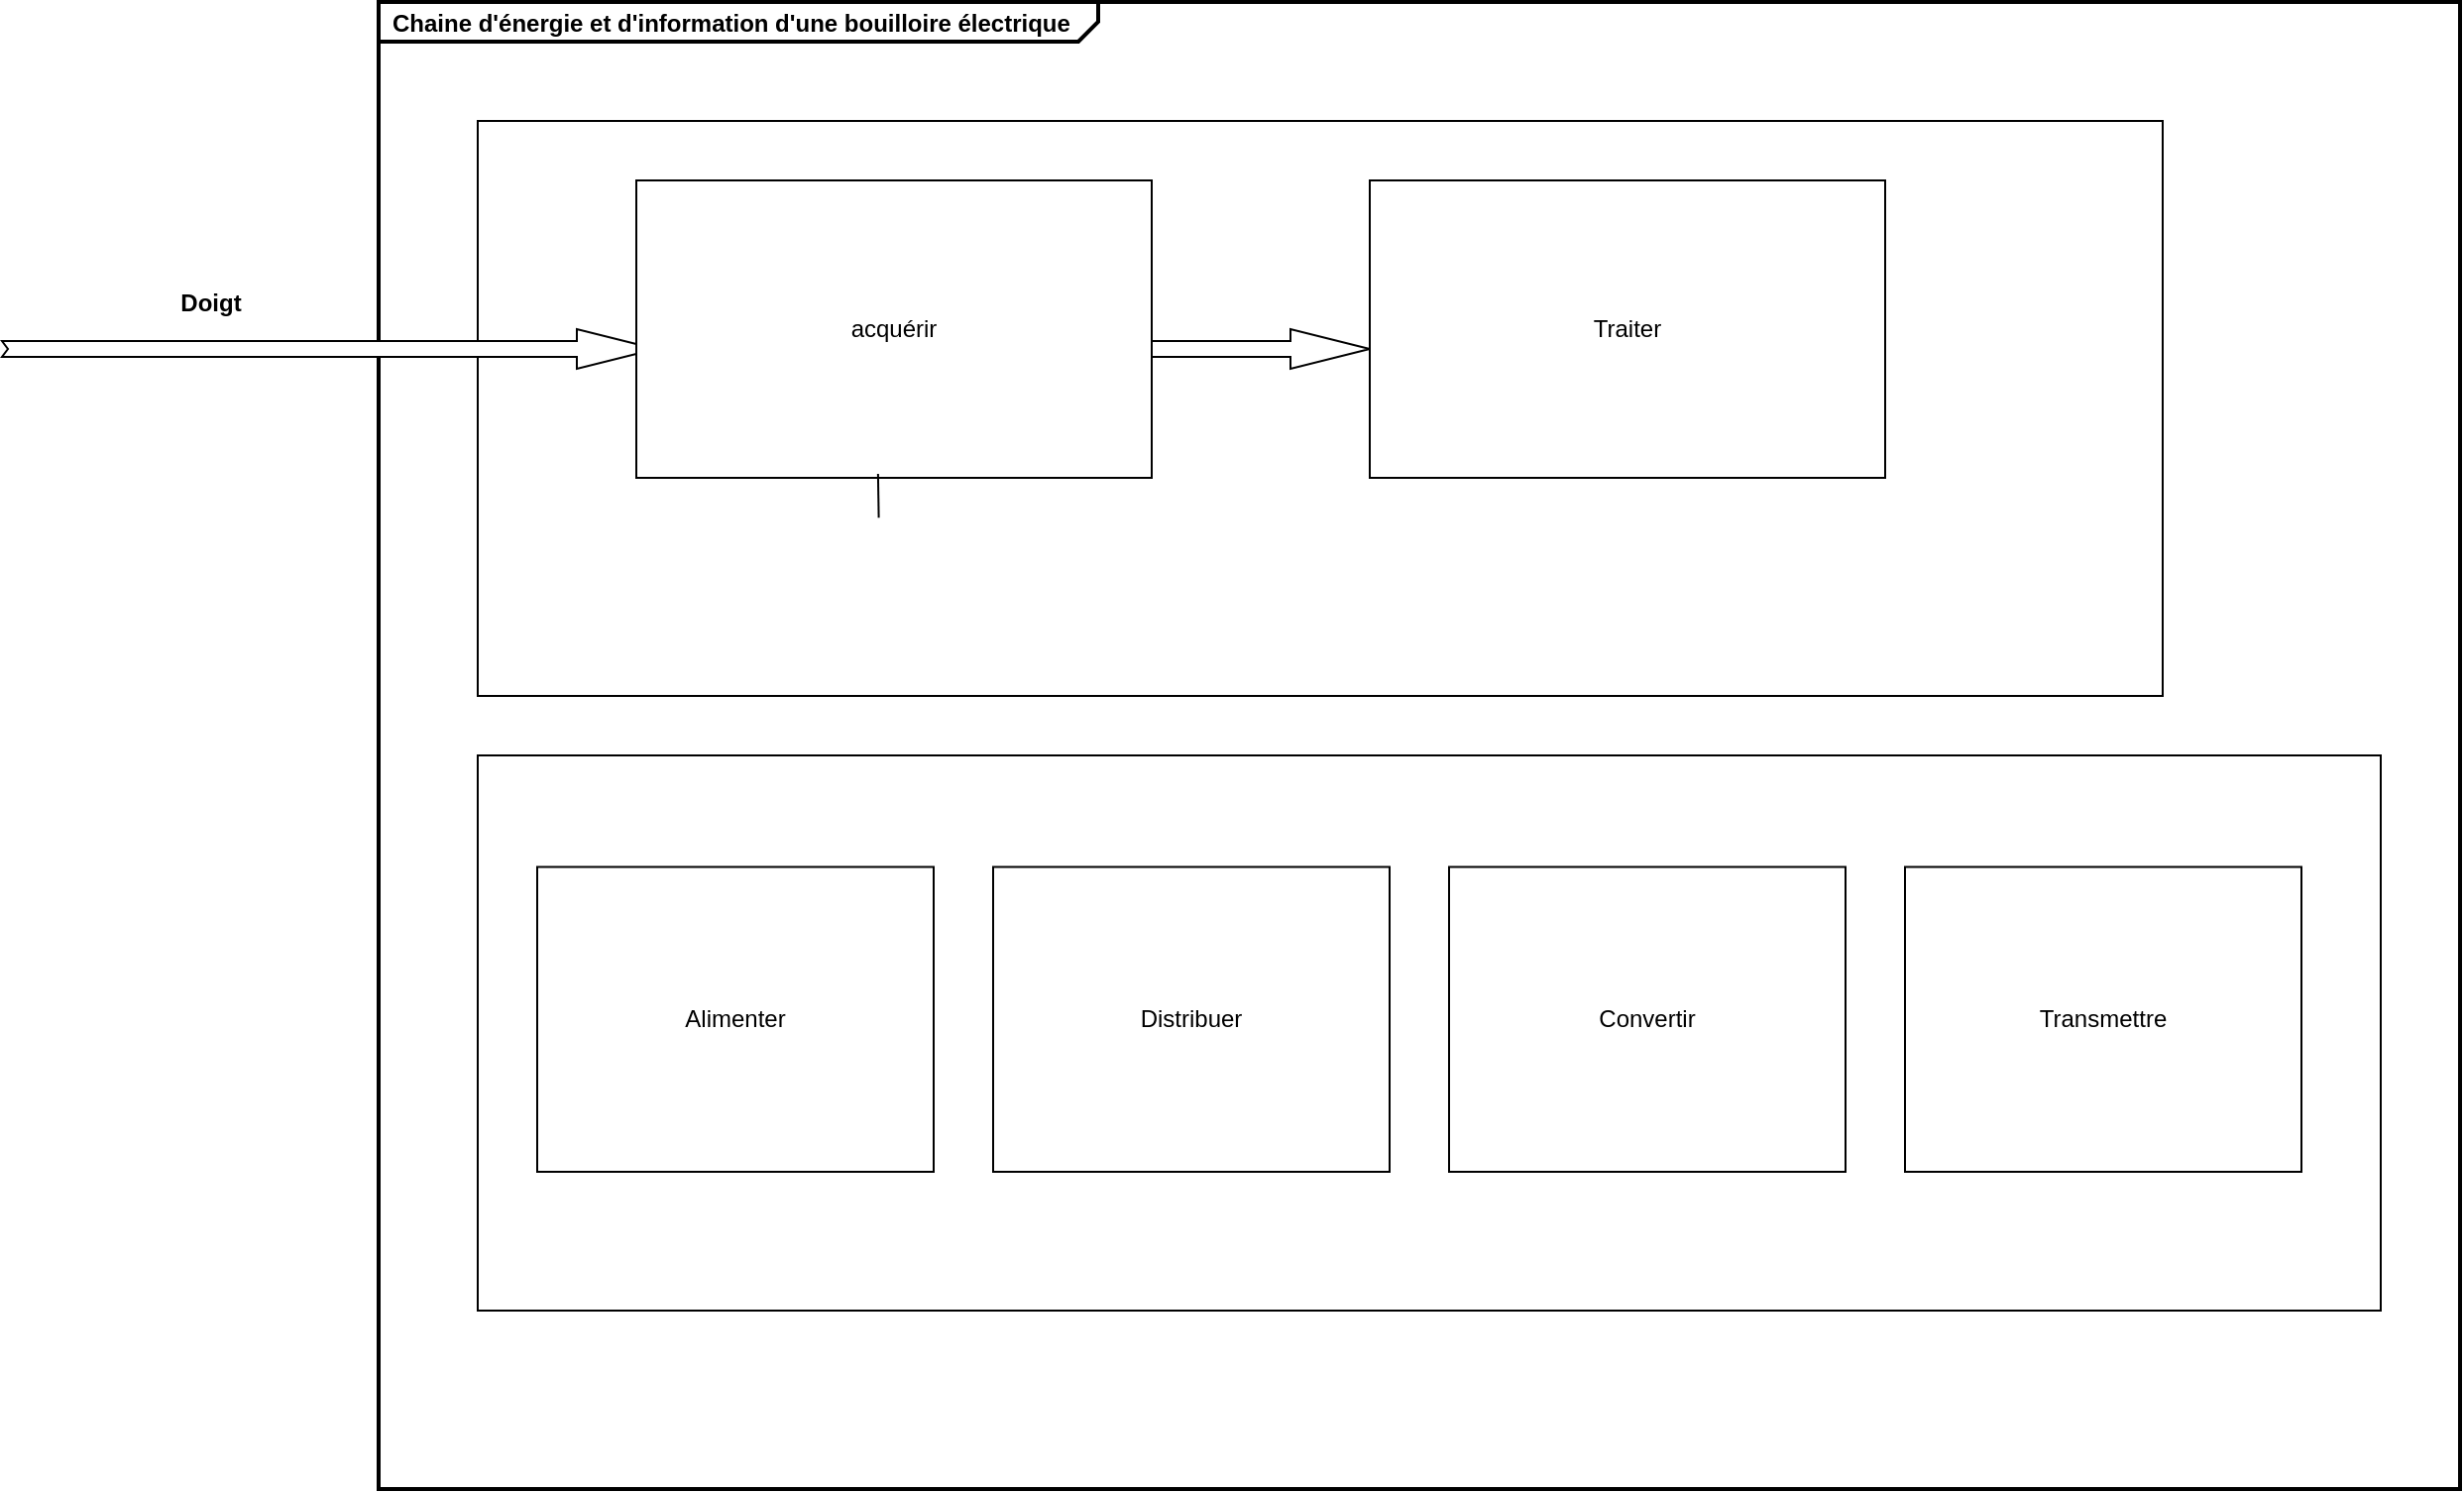 <mxfile version="24.7.12">
  <diagram name="Page-1" id="Zjmr0gaHATwRoAC2WolZ">
    <mxGraphModel dx="2421" dy="1984" grid="1" gridSize="10" guides="1" tooltips="1" connect="1" arrows="1" fold="1" page="1" pageScale="1" pageWidth="827" pageHeight="1169" math="0" shadow="0">
      <root>
        <mxCell id="0" />
        <mxCell id="1" parent="0" />
        <mxCell id="LnlE2vB2DdziIzQnd_Bp-1" value="&lt;p style=&quot;margin:0px;margin-top:4px;margin-left:7px;text-align:left;&quot;&gt;&lt;b&gt;Chaine d&#39;énergie et d&#39;information d&#39;une bouilloire électrique&lt;/b&gt;&lt;/p&gt;" style="html=1;shape=mxgraph.sysml.package;overflow=fill;labelX=363;strokeWidth=2;align=center;" vertex="1" parent="1">
          <mxGeometry x="-240" y="-10" width="1050" height="750" as="geometry" />
        </mxCell>
        <mxCell id="LnlE2vB2DdziIzQnd_Bp-2" value="" style="html=1;whiteSpace=wrap;" vertex="1" parent="1">
          <mxGeometry x="-190" y="50" width="850" height="290" as="geometry" />
        </mxCell>
        <mxCell id="LnlE2vB2DdziIzQnd_Bp-3" value="" style="html=1;whiteSpace=wrap;" vertex="1" parent="1">
          <mxGeometry x="-190" y="370" width="960" height="280" as="geometry" />
        </mxCell>
        <mxCell id="LnlE2vB2DdziIzQnd_Bp-4" value="" style="html=1;shadow=0;dashed=0;align=center;verticalAlign=middle;shape=mxgraph.arrows2.arrow;dy=0.6;dx=40;notch=3;" vertex="1" parent="1">
          <mxGeometry x="-430" y="155" width="330" height="20" as="geometry" />
        </mxCell>
        <mxCell id="LnlE2vB2DdziIzQnd_Bp-5" value="Doigt" style="text;align=center;fontStyle=1;verticalAlign=middle;spacingLeft=3;spacingRight=3;strokeColor=none;rotatable=0;points=[[0,0.5],[1,0.5]];portConstraint=eastwest;html=1;" vertex="1" parent="1">
          <mxGeometry x="-380" y="129" width="110" height="26" as="geometry" />
        </mxCell>
        <mxCell id="LnlE2vB2DdziIzQnd_Bp-6" value="acquérir" style="html=1;whiteSpace=wrap;" vertex="1" parent="1">
          <mxGeometry x="-110" y="80" width="260" height="150" as="geometry" />
        </mxCell>
        <mxCell id="LnlE2vB2DdziIzQnd_Bp-7" value="" style="html=1;shadow=0;dashed=0;align=center;verticalAlign=middle;shape=mxgraph.arrows2.arrow;dy=0.6;dx=40;notch=0;" vertex="1" parent="1">
          <mxGeometry x="150" y="155" width="110" height="20" as="geometry" />
        </mxCell>
        <mxCell id="LnlE2vB2DdziIzQnd_Bp-9" value="Traiter" style="html=1;whiteSpace=wrap;" vertex="1" parent="1">
          <mxGeometry x="260" y="80" width="260" height="150" as="geometry" />
        </mxCell>
        <mxCell id="LnlE2vB2DdziIzQnd_Bp-17" value="Distribuer" style="html=1;whiteSpace=wrap;" vertex="1" parent="1">
          <mxGeometry x="70" y="426.25" width="200" height="153.75" as="geometry" />
        </mxCell>
        <mxCell id="LnlE2vB2DdziIzQnd_Bp-18" value="Alimenter" style="html=1;whiteSpace=wrap;" vertex="1" parent="1">
          <mxGeometry x="-160" y="426.25" width="200" height="153.75" as="geometry" />
        </mxCell>
        <mxCell id="LnlE2vB2DdziIzQnd_Bp-19" value="Convertir" style="html=1;whiteSpace=wrap;" vertex="1" parent="1">
          <mxGeometry x="300" y="426.25" width="200" height="153.75" as="geometry" />
        </mxCell>
        <mxCell id="LnlE2vB2DdziIzQnd_Bp-20" value="Transmettre" style="html=1;whiteSpace=wrap;" vertex="1" parent="1">
          <mxGeometry x="530" y="426.25" width="200" height="153.75" as="geometry" />
        </mxCell>
        <mxCell id="LnlE2vB2DdziIzQnd_Bp-25" value="" style="edgeStyle=none;html=1;endArrow=none;verticalAlign=bottom;rounded=0;" edge="1" parent="1">
          <mxGeometry width="160" relative="1" as="geometry">
            <mxPoint x="30" y="340" as="sourcePoint" />
            <mxPoint x="190" y="340" as="targetPoint" />
          </mxGeometry>
        </mxCell>
        <mxCell id="LnlE2vB2DdziIzQnd_Bp-26" value="" style="edgeStyle=none;html=1;endArrow=none;verticalAlign=bottom;rounded=0;exitX=0.469;exitY=0.987;exitDx=0;exitDy=0;exitPerimeter=0;entryX=0.238;entryY=0.69;entryDx=0;entryDy=0;entryPerimeter=0;" edge="1" parent="1" source="LnlE2vB2DdziIzQnd_Bp-6" target="LnlE2vB2DdziIzQnd_Bp-2">
          <mxGeometry width="160" relative="1" as="geometry">
            <mxPoint x="30" y="340" as="sourcePoint" />
            <mxPoint x="12" y="240" as="targetPoint" />
          </mxGeometry>
        </mxCell>
      </root>
    </mxGraphModel>
  </diagram>
</mxfile>
